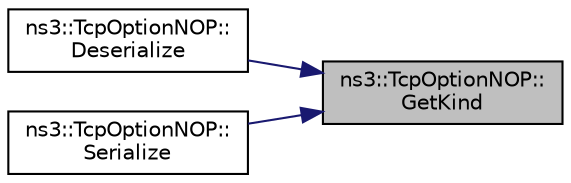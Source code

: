 digraph "ns3::TcpOptionNOP::GetKind"
{
 // LATEX_PDF_SIZE
  edge [fontname="Helvetica",fontsize="10",labelfontname="Helvetica",labelfontsize="10"];
  node [fontname="Helvetica",fontsize="10",shape=record];
  rankdir="RL";
  Node1 [label="ns3::TcpOptionNOP::\lGetKind",height=0.2,width=0.4,color="black", fillcolor="grey75", style="filled", fontcolor="black",tooltip="Get the ‘kind’ (as in RFC 793) of this option."];
  Node1 -> Node2 [dir="back",color="midnightblue",fontsize="10",style="solid",fontname="Helvetica"];
  Node2 [label="ns3::TcpOptionNOP::\lDeserialize",height=0.2,width=0.4,color="black", fillcolor="white", style="filled",URL="$classns3_1_1_tcp_option_n_o_p.html#acaf185cfcb6112d20a4069ba52068c31",tooltip="Deserialize the Option from a buffer iterator."];
  Node1 -> Node3 [dir="back",color="midnightblue",fontsize="10",style="solid",fontname="Helvetica"];
  Node3 [label="ns3::TcpOptionNOP::\lSerialize",height=0.2,width=0.4,color="black", fillcolor="white", style="filled",URL="$classns3_1_1_tcp_option_n_o_p.html#acf9ce4a1e263ce9a081c894a0e817f33",tooltip="Serialize the Option to a buffer iterator."];
}

